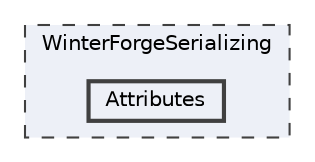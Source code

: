 digraph "WinterForgeSerializing/Attributes"
{
 // LATEX_PDF_SIZE
  bgcolor="transparent";
  edge [fontname=Helvetica,fontsize=10,labelfontname=Helvetica,labelfontsize=10];
  node [fontname=Helvetica,fontsize=10,shape=box,height=0.2,width=0.4];
  compound=true
  subgraph clusterdir_7452313f2a70fcb06d6abd55ee1cdaa2 {
    graph [ bgcolor="#edf0f7", pencolor="grey25", label="WinterForgeSerializing", fontname=Helvetica,fontsize=10 style="filled,dashed", URL="dir_7452313f2a70fcb06d6abd55ee1cdaa2.html",tooltip=""]
  dir_c8ba4ddec9e3d328f6c90d7b8b7fd65d [label="Attributes", fillcolor="#edf0f7", color="grey25", style="filled,bold", URL="dir_c8ba4ddec9e3d328f6c90d7b8b7fd65d.html",tooltip=""];
  }
}
